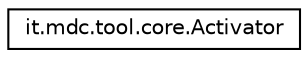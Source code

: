 digraph "Graphical Class Hierarchy"
{
 // LATEX_PDF_SIZE
  edge [fontname="Helvetica",fontsize="10",labelfontname="Helvetica",labelfontsize="10"];
  node [fontname="Helvetica",fontsize="10",shape=record];
  rankdir="LR";
  Node0 [label="it.mdc.tool.core.Activator",height=0.2,width=0.4,color="black", fillcolor="white", style="filled",URL="$d6/d9e/classit_1_1mdc_1_1tool_1_1core_1_1_activator.html",tooltip=" "];
}
